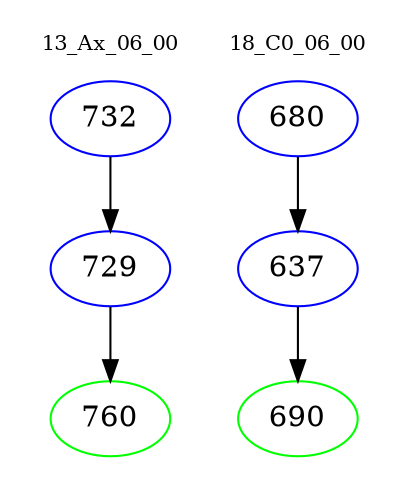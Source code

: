 digraph{
subgraph cluster_0 {
color = white
label = "13_Ax_06_00";
fontsize=10;
T0_732 [label="732", color="blue"]
T0_732 -> T0_729 [color="black"]
T0_729 [label="729", color="blue"]
T0_729 -> T0_760 [color="black"]
T0_760 [label="760", color="green"]
}
subgraph cluster_1 {
color = white
label = "18_C0_06_00";
fontsize=10;
T1_680 [label="680", color="blue"]
T1_680 -> T1_637 [color="black"]
T1_637 [label="637", color="blue"]
T1_637 -> T1_690 [color="black"]
T1_690 [label="690", color="green"]
}
}
